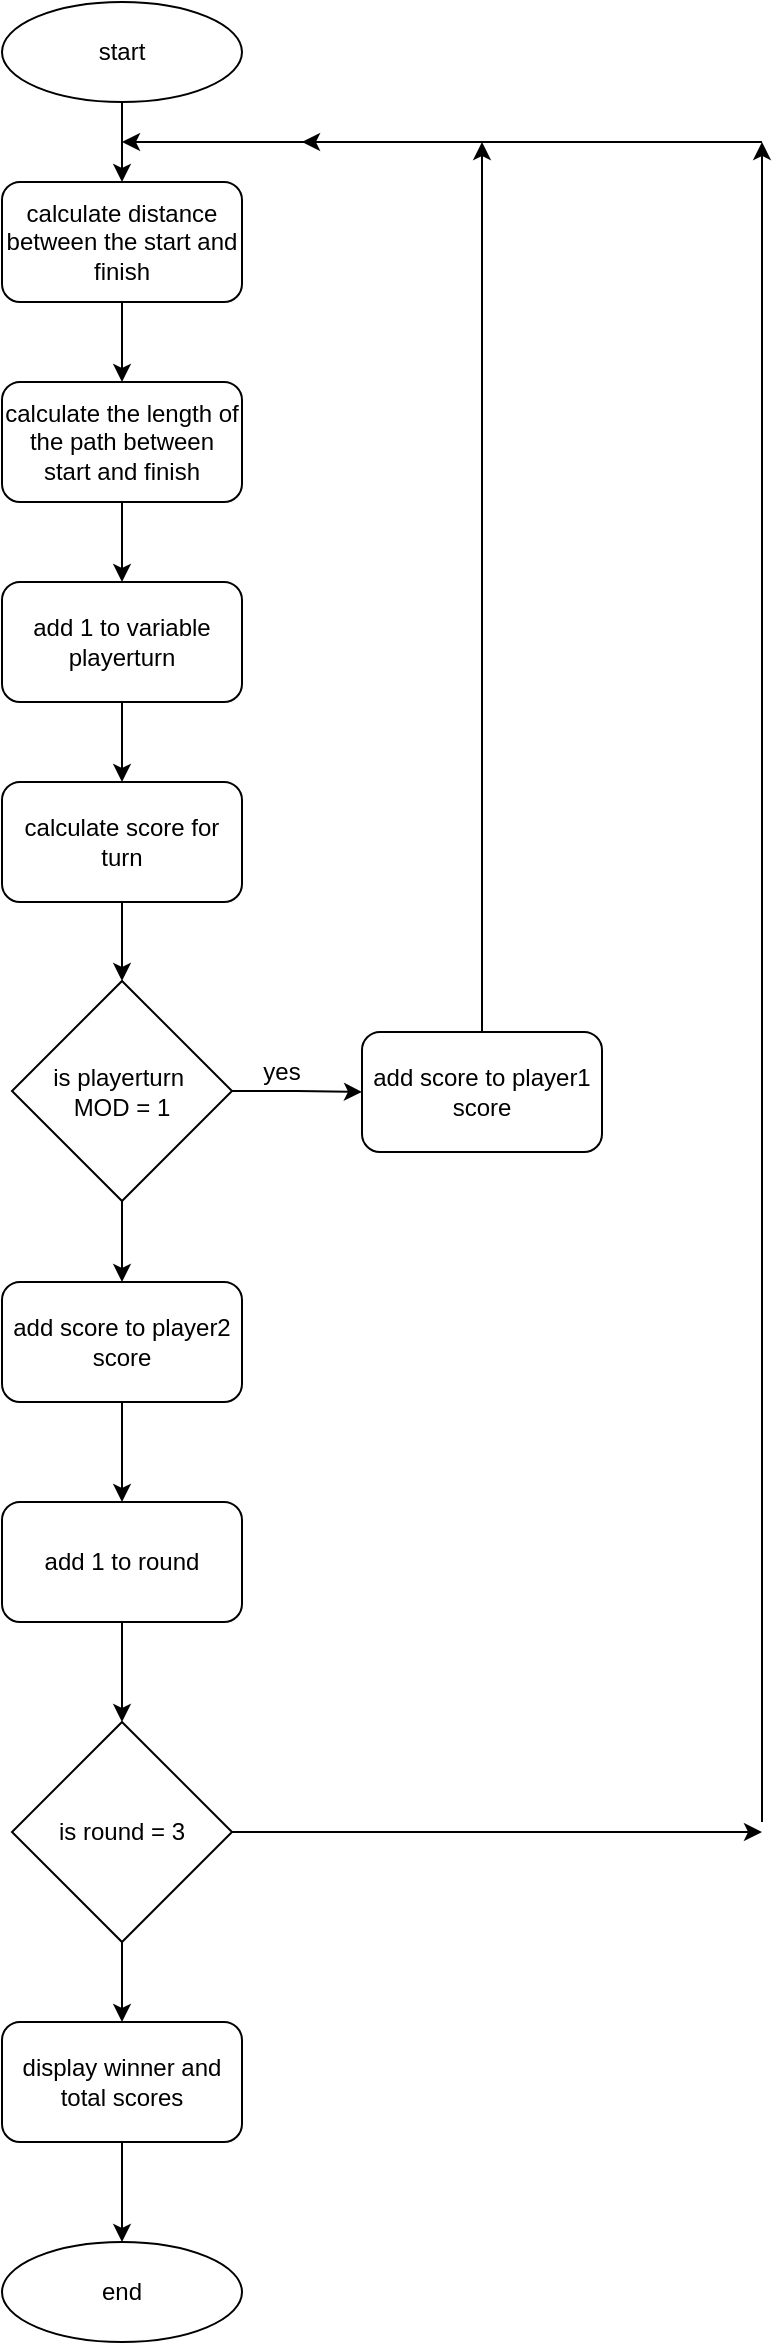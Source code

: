 <mxfile version="24.8.4">
  <diagram id="C5RBs43oDa-KdzZeNtuy" name="Page-1">
    <mxGraphModel dx="1674" dy="746" grid="1" gridSize="10" guides="1" tooltips="1" connect="1" arrows="1" fold="1" page="1" pageScale="1" pageWidth="827" pageHeight="1169" math="0" shadow="0">
      <root>
        <mxCell id="WIyWlLk6GJQsqaUBKTNV-0" />
        <mxCell id="WIyWlLk6GJQsqaUBKTNV-1" parent="WIyWlLk6GJQsqaUBKTNV-0" />
        <mxCell id="kedEFX-Rhjgn2Nft4ruY-13" style="edgeStyle=orthogonalEdgeStyle;rounded=0;orthogonalLoop=1;jettySize=auto;html=1;" edge="1" parent="WIyWlLk6GJQsqaUBKTNV-1" source="kedEFX-Rhjgn2Nft4ruY-0" target="kedEFX-Rhjgn2Nft4ruY-1">
          <mxGeometry relative="1" as="geometry" />
        </mxCell>
        <mxCell id="kedEFX-Rhjgn2Nft4ruY-0" value="start" style="ellipse;whiteSpace=wrap;html=1;" vertex="1" parent="WIyWlLk6GJQsqaUBKTNV-1">
          <mxGeometry x="340" y="40" width="120" height="50" as="geometry" />
        </mxCell>
        <mxCell id="kedEFX-Rhjgn2Nft4ruY-14" style="edgeStyle=orthogonalEdgeStyle;rounded=0;orthogonalLoop=1;jettySize=auto;html=1;" edge="1" parent="WIyWlLk6GJQsqaUBKTNV-1" source="kedEFX-Rhjgn2Nft4ruY-1" target="kedEFX-Rhjgn2Nft4ruY-4">
          <mxGeometry relative="1" as="geometry" />
        </mxCell>
        <mxCell id="kedEFX-Rhjgn2Nft4ruY-1" value="calculate distance between the start and finish" style="rounded=1;whiteSpace=wrap;html=1;" vertex="1" parent="WIyWlLk6GJQsqaUBKTNV-1">
          <mxGeometry x="340" y="130" width="120" height="60" as="geometry" />
        </mxCell>
        <mxCell id="kedEFX-Rhjgn2Nft4ruY-15" style="edgeStyle=orthogonalEdgeStyle;rounded=0;orthogonalLoop=1;jettySize=auto;html=1;" edge="1" parent="WIyWlLk6GJQsqaUBKTNV-1" source="kedEFX-Rhjgn2Nft4ruY-4" target="kedEFX-Rhjgn2Nft4ruY-6">
          <mxGeometry relative="1" as="geometry" />
        </mxCell>
        <mxCell id="kedEFX-Rhjgn2Nft4ruY-4" value="calculate the length of the path between start and finish" style="rounded=1;whiteSpace=wrap;html=1;" vertex="1" parent="WIyWlLk6GJQsqaUBKTNV-1">
          <mxGeometry x="340" y="230" width="120" height="60" as="geometry" />
        </mxCell>
        <mxCell id="kedEFX-Rhjgn2Nft4ruY-17" style="edgeStyle=orthogonalEdgeStyle;rounded=0;orthogonalLoop=1;jettySize=auto;html=1;" edge="1" parent="WIyWlLk6GJQsqaUBKTNV-1" source="kedEFX-Rhjgn2Nft4ruY-5" target="kedEFX-Rhjgn2Nft4ruY-7">
          <mxGeometry relative="1" as="geometry" />
        </mxCell>
        <mxCell id="kedEFX-Rhjgn2Nft4ruY-5" value="calculate score for turn" style="rounded=1;whiteSpace=wrap;html=1;" vertex="1" parent="WIyWlLk6GJQsqaUBKTNV-1">
          <mxGeometry x="340" y="430" width="120" height="60" as="geometry" />
        </mxCell>
        <mxCell id="kedEFX-Rhjgn2Nft4ruY-16" style="edgeStyle=orthogonalEdgeStyle;rounded=0;orthogonalLoop=1;jettySize=auto;html=1;" edge="1" parent="WIyWlLk6GJQsqaUBKTNV-1" source="kedEFX-Rhjgn2Nft4ruY-6" target="kedEFX-Rhjgn2Nft4ruY-5">
          <mxGeometry relative="1" as="geometry" />
        </mxCell>
        <mxCell id="kedEFX-Rhjgn2Nft4ruY-6" value="add 1 to variable playerturn" style="rounded=1;whiteSpace=wrap;html=1;" vertex="1" parent="WIyWlLk6GJQsqaUBKTNV-1">
          <mxGeometry x="340" y="330" width="120" height="60" as="geometry" />
        </mxCell>
        <mxCell id="kedEFX-Rhjgn2Nft4ruY-10" style="edgeStyle=orthogonalEdgeStyle;rounded=0;orthogonalLoop=1;jettySize=auto;html=1;" edge="1" parent="WIyWlLk6GJQsqaUBKTNV-1" source="kedEFX-Rhjgn2Nft4ruY-7" target="kedEFX-Rhjgn2Nft4ruY-9">
          <mxGeometry relative="1" as="geometry" />
        </mxCell>
        <mxCell id="kedEFX-Rhjgn2Nft4ruY-20" style="edgeStyle=orthogonalEdgeStyle;rounded=0;orthogonalLoop=1;jettySize=auto;html=1;" edge="1" parent="WIyWlLk6GJQsqaUBKTNV-1" source="kedEFX-Rhjgn2Nft4ruY-7" target="kedEFX-Rhjgn2Nft4ruY-19">
          <mxGeometry relative="1" as="geometry" />
        </mxCell>
        <mxCell id="kedEFX-Rhjgn2Nft4ruY-7" value="is playerturn&amp;nbsp;&lt;div&gt;MOD = 1&lt;/div&gt;" style="rhombus;whiteSpace=wrap;html=1;" vertex="1" parent="WIyWlLk6GJQsqaUBKTNV-1">
          <mxGeometry x="345" y="529.5" width="110" height="110" as="geometry" />
        </mxCell>
        <mxCell id="kedEFX-Rhjgn2Nft4ruY-12" style="edgeStyle=orthogonalEdgeStyle;rounded=0;orthogonalLoop=1;jettySize=auto;html=1;" edge="1" parent="WIyWlLk6GJQsqaUBKTNV-1" source="kedEFX-Rhjgn2Nft4ruY-9">
          <mxGeometry relative="1" as="geometry">
            <mxPoint x="580" y="110" as="targetPoint" />
          </mxGeometry>
        </mxCell>
        <mxCell id="kedEFX-Rhjgn2Nft4ruY-9" value="add score to player1 score" style="rounded=1;whiteSpace=wrap;html=1;" vertex="1" parent="WIyWlLk6GJQsqaUBKTNV-1">
          <mxGeometry x="520" y="555" width="120" height="60" as="geometry" />
        </mxCell>
        <mxCell id="kedEFX-Rhjgn2Nft4ruY-11" value="yes" style="text;html=1;align=center;verticalAlign=middle;whiteSpace=wrap;rounded=0;" vertex="1" parent="WIyWlLk6GJQsqaUBKTNV-1">
          <mxGeometry x="450" y="560" width="60" height="30" as="geometry" />
        </mxCell>
        <mxCell id="kedEFX-Rhjgn2Nft4ruY-18" value="" style="endArrow=classic;html=1;rounded=0;" edge="1" parent="WIyWlLk6GJQsqaUBKTNV-1">
          <mxGeometry width="50" height="50" relative="1" as="geometry">
            <mxPoint x="580" y="110" as="sourcePoint" />
            <mxPoint x="400" y="110" as="targetPoint" />
          </mxGeometry>
        </mxCell>
        <mxCell id="kedEFX-Rhjgn2Nft4ruY-24" style="edgeStyle=orthogonalEdgeStyle;rounded=0;orthogonalLoop=1;jettySize=auto;html=1;entryX=0.5;entryY=0;entryDx=0;entryDy=0;" edge="1" parent="WIyWlLk6GJQsqaUBKTNV-1" source="kedEFX-Rhjgn2Nft4ruY-19" target="kedEFX-Rhjgn2Nft4ruY-21">
          <mxGeometry relative="1" as="geometry" />
        </mxCell>
        <mxCell id="kedEFX-Rhjgn2Nft4ruY-19" value="add score to player2 score" style="rounded=1;whiteSpace=wrap;html=1;" vertex="1" parent="WIyWlLk6GJQsqaUBKTNV-1">
          <mxGeometry x="340" y="680" width="120" height="60" as="geometry" />
        </mxCell>
        <mxCell id="kedEFX-Rhjgn2Nft4ruY-25" style="edgeStyle=orthogonalEdgeStyle;rounded=0;orthogonalLoop=1;jettySize=auto;html=1;" edge="1" parent="WIyWlLk6GJQsqaUBKTNV-1" source="kedEFX-Rhjgn2Nft4ruY-21" target="kedEFX-Rhjgn2Nft4ruY-22">
          <mxGeometry relative="1" as="geometry" />
        </mxCell>
        <mxCell id="kedEFX-Rhjgn2Nft4ruY-21" value="add 1 to round" style="rounded=1;whiteSpace=wrap;html=1;" vertex="1" parent="WIyWlLk6GJQsqaUBKTNV-1">
          <mxGeometry x="340" y="790" width="120" height="60" as="geometry" />
        </mxCell>
        <mxCell id="kedEFX-Rhjgn2Nft4ruY-26" style="edgeStyle=orthogonalEdgeStyle;rounded=0;orthogonalLoop=1;jettySize=auto;html=1;" edge="1" parent="WIyWlLk6GJQsqaUBKTNV-1" source="kedEFX-Rhjgn2Nft4ruY-22" target="kedEFX-Rhjgn2Nft4ruY-23">
          <mxGeometry relative="1" as="geometry" />
        </mxCell>
        <mxCell id="kedEFX-Rhjgn2Nft4ruY-30" style="edgeStyle=orthogonalEdgeStyle;rounded=0;orthogonalLoop=1;jettySize=auto;html=1;" edge="1" parent="WIyWlLk6GJQsqaUBKTNV-1" source="kedEFX-Rhjgn2Nft4ruY-22">
          <mxGeometry relative="1" as="geometry">
            <mxPoint x="720" y="955" as="targetPoint" />
          </mxGeometry>
        </mxCell>
        <mxCell id="kedEFX-Rhjgn2Nft4ruY-22" value="is round = 3" style="rhombus;whiteSpace=wrap;html=1;" vertex="1" parent="WIyWlLk6GJQsqaUBKTNV-1">
          <mxGeometry x="345" y="900" width="110" height="110" as="geometry" />
        </mxCell>
        <mxCell id="kedEFX-Rhjgn2Nft4ruY-33" style="edgeStyle=orthogonalEdgeStyle;rounded=0;orthogonalLoop=1;jettySize=auto;html=1;" edge="1" parent="WIyWlLk6GJQsqaUBKTNV-1" source="kedEFX-Rhjgn2Nft4ruY-23" target="kedEFX-Rhjgn2Nft4ruY-32">
          <mxGeometry relative="1" as="geometry" />
        </mxCell>
        <mxCell id="kedEFX-Rhjgn2Nft4ruY-23" value="display winner and total scores" style="rounded=1;whiteSpace=wrap;html=1;" vertex="1" parent="WIyWlLk6GJQsqaUBKTNV-1">
          <mxGeometry x="340" y="1050" width="120" height="60" as="geometry" />
        </mxCell>
        <mxCell id="kedEFX-Rhjgn2Nft4ruY-29" value="" style="endArrow=classic;html=1;rounded=0;" edge="1" parent="WIyWlLk6GJQsqaUBKTNV-1">
          <mxGeometry width="50" height="50" relative="1" as="geometry">
            <mxPoint x="720" y="110" as="sourcePoint" />
            <mxPoint x="490" y="110" as="targetPoint" />
          </mxGeometry>
        </mxCell>
        <mxCell id="kedEFX-Rhjgn2Nft4ruY-31" value="" style="endArrow=classic;html=1;rounded=0;" edge="1" parent="WIyWlLk6GJQsqaUBKTNV-1">
          <mxGeometry width="50" height="50" relative="1" as="geometry">
            <mxPoint x="720" y="950" as="sourcePoint" />
            <mxPoint x="720" y="110" as="targetPoint" />
          </mxGeometry>
        </mxCell>
        <mxCell id="kedEFX-Rhjgn2Nft4ruY-32" value="end" style="ellipse;whiteSpace=wrap;html=1;" vertex="1" parent="WIyWlLk6GJQsqaUBKTNV-1">
          <mxGeometry x="340" y="1160" width="120" height="50" as="geometry" />
        </mxCell>
      </root>
    </mxGraphModel>
  </diagram>
</mxfile>
